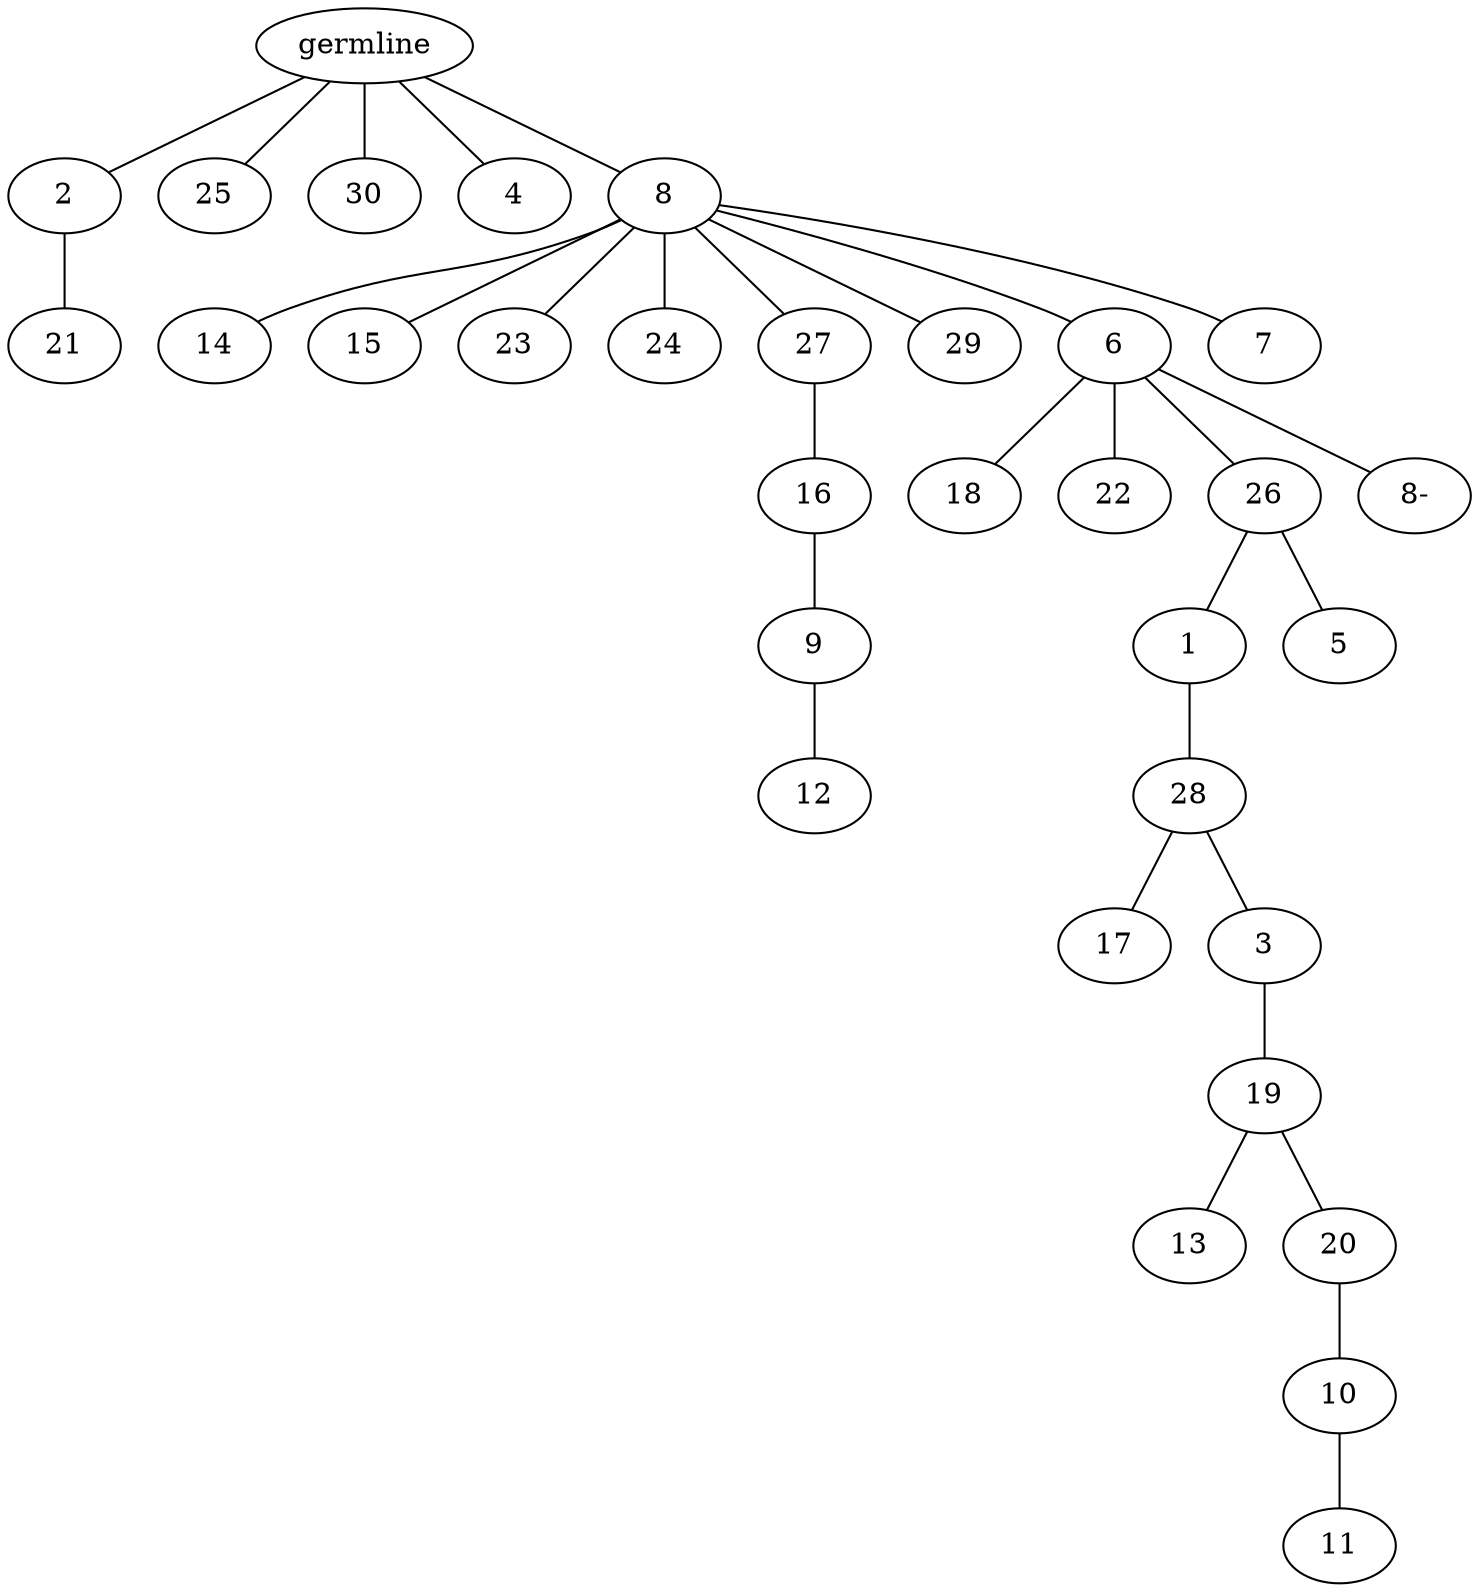 graph tree {
    "140108369760800" [label="germline"];
    "140108375913712" [label="2"];
    "140108384438064" [label="21"];
    "140108375913424" [label="25"];
    "140108384438352" [label="30"];
    "140108384437632" [label="4"];
    "140108384438016" [label="8"];
    "140108384436432" [label="14"];
    "140108384438208" [label="15"];
    "140108384436912" [label="23"];
    "140108384437680" [label="24"];
    "140108384437440" [label="27"];
    "140108384438304" [label="16"];
    "140108384436576" [label="9"];
    "140108368995616" [label="12"];
    "140108384437008" [label="29"];
    "140108384437824" [label="6"];
    "140108368995136" [label="18"];
    "140108368997680" [label="22"];
    "140108368995088" [label="26"];
    "140108368995184" [label="1"];
    "140108368997296" [label="28"];
    "140108368998208" [label="17"];
    "140108368994896" [label="3"];
    "140108368994704" [label="19"];
    "140108368997200" [label="13"];
    "140108368996864" [label="20"];
    "140108368995664" [label="10"];
    "140108368995760" [label="11"];
    "140108381920752" [label="5"];
    "140108368998256" [label="8-"];
    "140108368996816" [label="7"];
    "140108369760800" -- "140108375913712";
    "140108369760800" -- "140108375913424";
    "140108369760800" -- "140108384438352";
    "140108369760800" -- "140108384437632";
    "140108369760800" -- "140108384438016";
    "140108375913712" -- "140108384438064";
    "140108384438016" -- "140108384436432";
    "140108384438016" -- "140108384438208";
    "140108384438016" -- "140108384436912";
    "140108384438016" -- "140108384437680";
    "140108384438016" -- "140108384437440";
    "140108384438016" -- "140108384437008";
    "140108384438016" -- "140108384437824";
    "140108384438016" -- "140108368996816";
    "140108384437440" -- "140108384438304";
    "140108384438304" -- "140108384436576";
    "140108384436576" -- "140108368995616";
    "140108384437824" -- "140108368995136";
    "140108384437824" -- "140108368997680";
    "140108384437824" -- "140108368995088";
    "140108384437824" -- "140108368998256";
    "140108368995088" -- "140108368995184";
    "140108368995088" -- "140108381920752";
    "140108368995184" -- "140108368997296";
    "140108368997296" -- "140108368998208";
    "140108368997296" -- "140108368994896";
    "140108368994896" -- "140108368994704";
    "140108368994704" -- "140108368997200";
    "140108368994704" -- "140108368996864";
    "140108368996864" -- "140108368995664";
    "140108368995664" -- "140108368995760";
}
